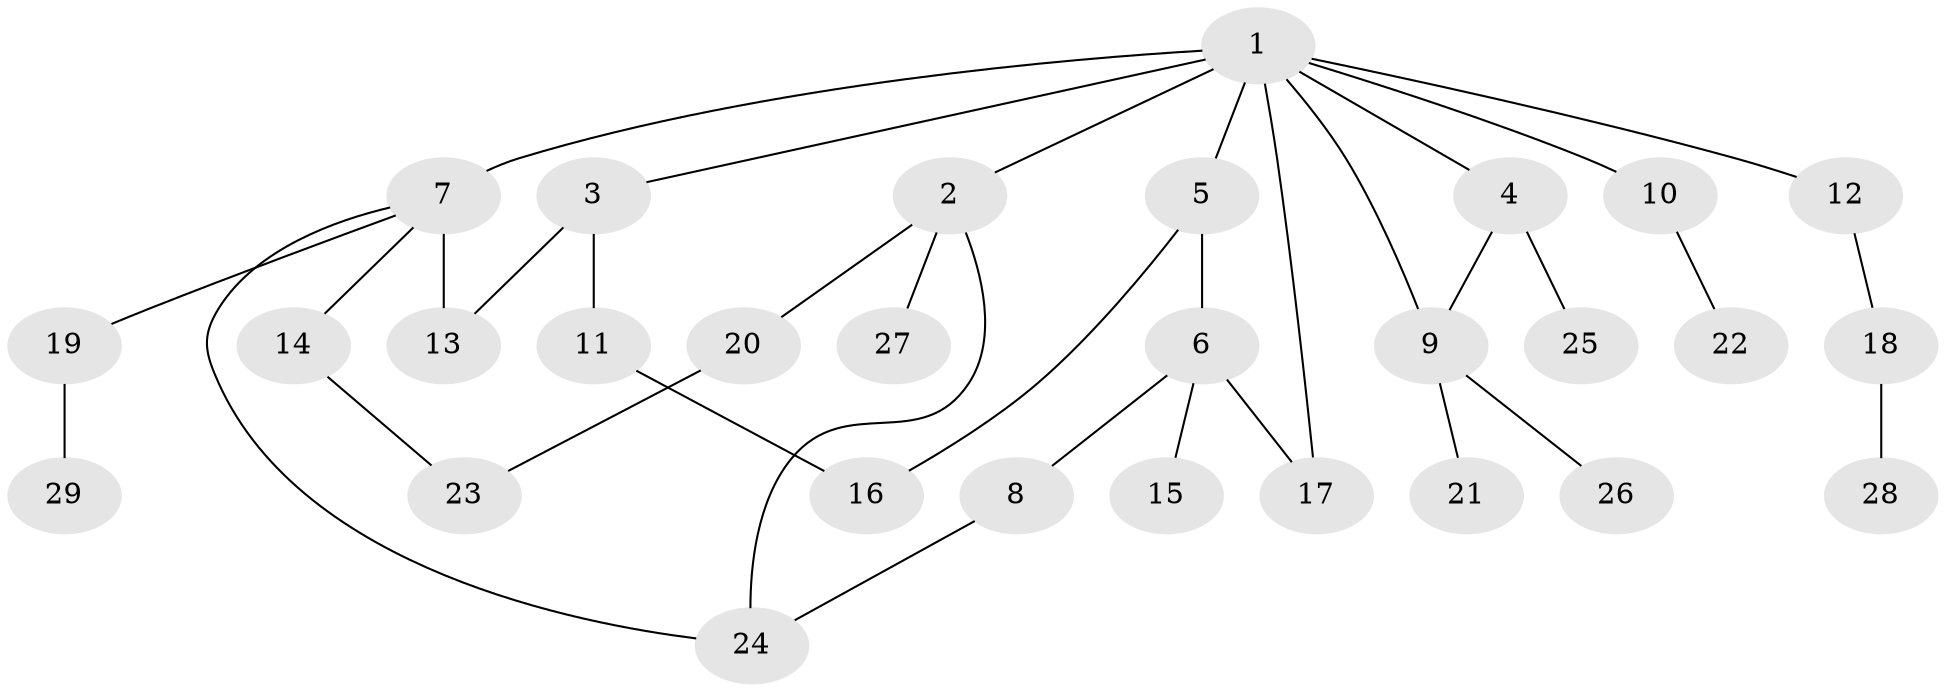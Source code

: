 // original degree distribution, {13: 0.018518518518518517, 5: 0.07407407407407407, 4: 0.07407407407407407, 6: 0.018518518518518517, 2: 0.24074074074074073, 1: 0.48148148148148145, 3: 0.09259259259259259}
// Generated by graph-tools (version 1.1) at 2025/35/03/09/25 02:35:28]
// undirected, 29 vertices, 35 edges
graph export_dot {
graph [start="1"]
  node [color=gray90,style=filled];
  1;
  2;
  3;
  4;
  5;
  6;
  7;
  8;
  9;
  10;
  11;
  12;
  13;
  14;
  15;
  16;
  17;
  18;
  19;
  20;
  21;
  22;
  23;
  24;
  25;
  26;
  27;
  28;
  29;
  1 -- 2 [weight=1.0];
  1 -- 3 [weight=1.0];
  1 -- 4 [weight=1.0];
  1 -- 5 [weight=1.0];
  1 -- 7 [weight=3.0];
  1 -- 9 [weight=1.0];
  1 -- 10 [weight=2.0];
  1 -- 12 [weight=1.0];
  1 -- 17 [weight=1.0];
  2 -- 20 [weight=1.0];
  2 -- 24 [weight=1.0];
  2 -- 27 [weight=1.0];
  3 -- 11 [weight=1.0];
  3 -- 13 [weight=2.0];
  4 -- 9 [weight=1.0];
  4 -- 25 [weight=1.0];
  5 -- 6 [weight=1.0];
  5 -- 16 [weight=1.0];
  6 -- 8 [weight=1.0];
  6 -- 15 [weight=1.0];
  6 -- 17 [weight=2.0];
  7 -- 13 [weight=1.0];
  7 -- 14 [weight=1.0];
  7 -- 19 [weight=1.0];
  7 -- 24 [weight=1.0];
  8 -- 24 [weight=1.0];
  9 -- 21 [weight=1.0];
  9 -- 26 [weight=1.0];
  10 -- 22 [weight=1.0];
  11 -- 16 [weight=2.0];
  12 -- 18 [weight=1.0];
  14 -- 23 [weight=1.0];
  18 -- 28 [weight=1.0];
  19 -- 29 [weight=1.0];
  20 -- 23 [weight=1.0];
}
